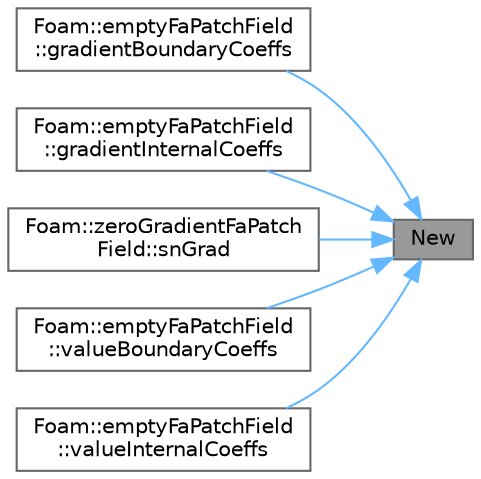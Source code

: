 digraph "New"
{
 // LATEX_PDF_SIZE
  bgcolor="transparent";
  edge [fontname=Helvetica,fontsize=10,labelfontname=Helvetica,labelfontsize=10];
  node [fontname=Helvetica,fontsize=10,shape=box,height=0.2,width=0.4];
  rankdir="RL";
  Node1 [id="Node000001",label="New",height=0.2,width=0.4,color="gray40", fillcolor="grey60", style="filled", fontcolor="black",tooltip=" "];
  Node1 -> Node2 [id="edge1_Node000001_Node000002",dir="back",color="steelblue1",style="solid",tooltip=" "];
  Node2 [id="Node000002",label="Foam::emptyFaPatchField\l::gradientBoundaryCoeffs",height=0.2,width=0.4,color="grey40", fillcolor="white", style="filled",URL="$classFoam_1_1emptyFaPatchField.html#aa96c9200cdd52d1806c6de044661f0f0",tooltip=" "];
  Node1 -> Node3 [id="edge2_Node000001_Node000003",dir="back",color="steelblue1",style="solid",tooltip=" "];
  Node3 [id="Node000003",label="Foam::emptyFaPatchField\l::gradientInternalCoeffs",height=0.2,width=0.4,color="grey40", fillcolor="white", style="filled",URL="$classFoam_1_1emptyFaPatchField.html#acfc2155b5e8a256253770a1f0b2a840b",tooltip=" "];
  Node1 -> Node4 [id="edge3_Node000001_Node000004",dir="back",color="steelblue1",style="solid",tooltip=" "];
  Node4 [id="Node000004",label="Foam::zeroGradientFaPatch\lField::snGrad",height=0.2,width=0.4,color="grey40", fillcolor="white", style="filled",URL="$classFoam_1_1zeroGradientFaPatchField.html#a8cb19151284860ab432f39ba0d054027",tooltip=" "];
  Node1 -> Node5 [id="edge4_Node000001_Node000005",dir="back",color="steelblue1",style="solid",tooltip=" "];
  Node5 [id="Node000005",label="Foam::emptyFaPatchField\l::valueBoundaryCoeffs",height=0.2,width=0.4,color="grey40", fillcolor="white", style="filled",URL="$classFoam_1_1emptyFaPatchField.html#a085cd0846459eba227fb263aa084d65a",tooltip=" "];
  Node1 -> Node6 [id="edge5_Node000001_Node000006",dir="back",color="steelblue1",style="solid",tooltip=" "];
  Node6 [id="Node000006",label="Foam::emptyFaPatchField\l::valueInternalCoeffs",height=0.2,width=0.4,color="grey40", fillcolor="white", style="filled",URL="$classFoam_1_1emptyFaPatchField.html#a2456a4082d9079475656f205ae6b0de7",tooltip=" "];
}
